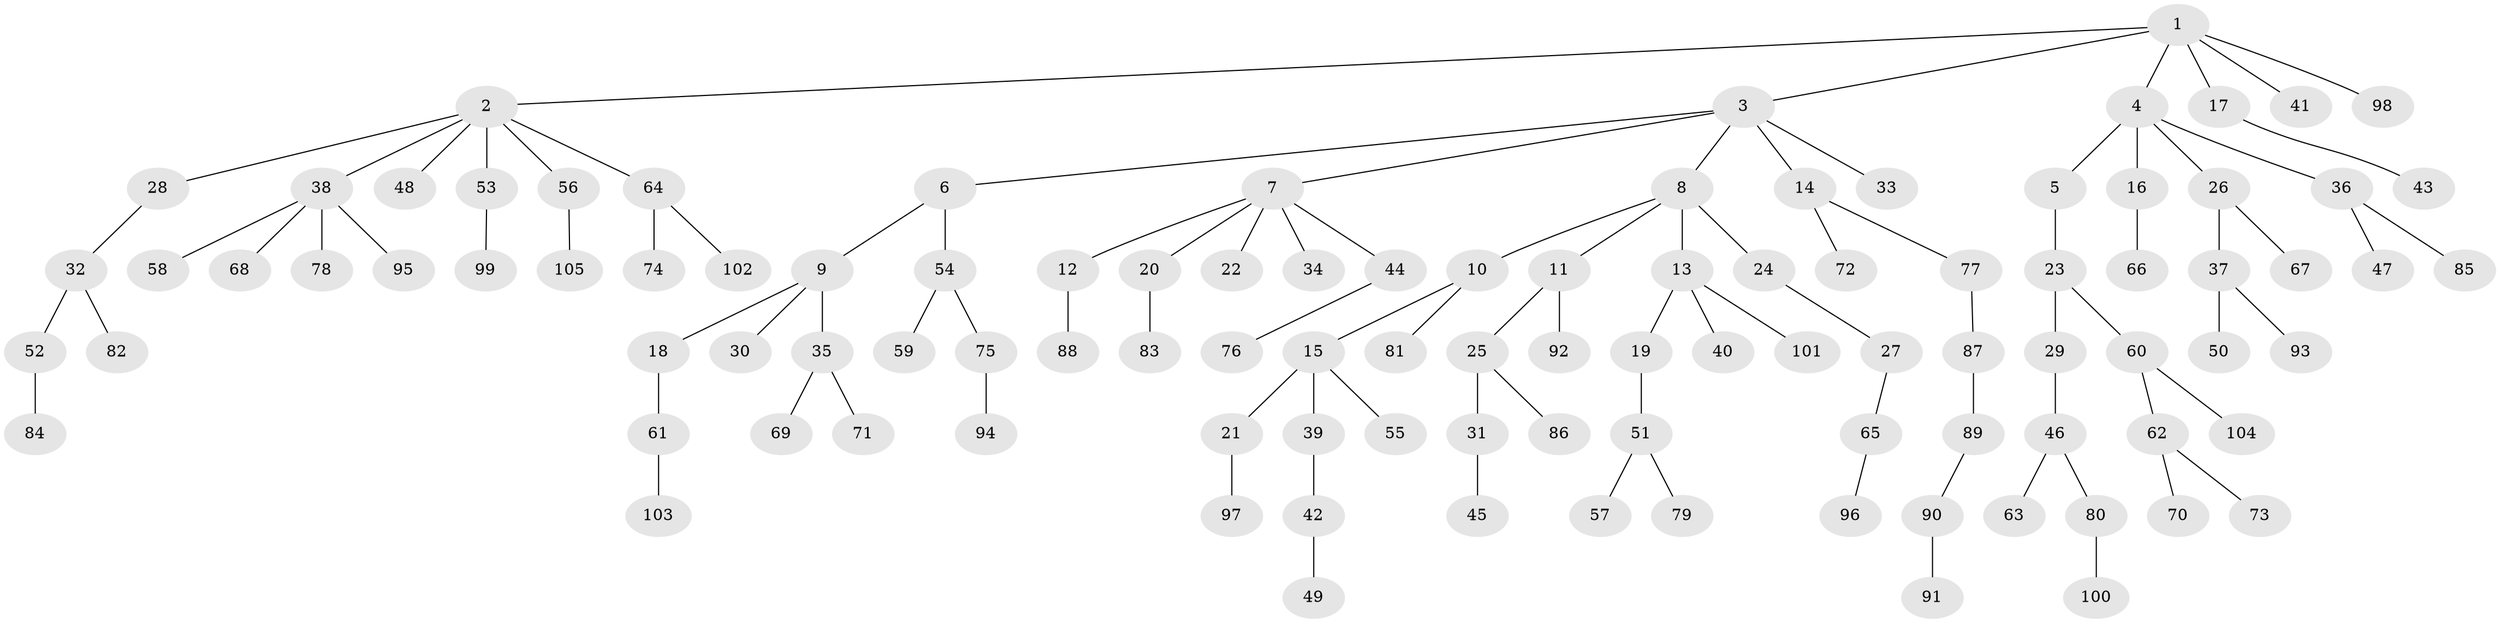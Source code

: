 // Generated by graph-tools (version 1.1) at 2025/50/03/09/25 03:50:23]
// undirected, 105 vertices, 104 edges
graph export_dot {
graph [start="1"]
  node [color=gray90,style=filled];
  1;
  2;
  3;
  4;
  5;
  6;
  7;
  8;
  9;
  10;
  11;
  12;
  13;
  14;
  15;
  16;
  17;
  18;
  19;
  20;
  21;
  22;
  23;
  24;
  25;
  26;
  27;
  28;
  29;
  30;
  31;
  32;
  33;
  34;
  35;
  36;
  37;
  38;
  39;
  40;
  41;
  42;
  43;
  44;
  45;
  46;
  47;
  48;
  49;
  50;
  51;
  52;
  53;
  54;
  55;
  56;
  57;
  58;
  59;
  60;
  61;
  62;
  63;
  64;
  65;
  66;
  67;
  68;
  69;
  70;
  71;
  72;
  73;
  74;
  75;
  76;
  77;
  78;
  79;
  80;
  81;
  82;
  83;
  84;
  85;
  86;
  87;
  88;
  89;
  90;
  91;
  92;
  93;
  94;
  95;
  96;
  97;
  98;
  99;
  100;
  101;
  102;
  103;
  104;
  105;
  1 -- 2;
  1 -- 3;
  1 -- 4;
  1 -- 17;
  1 -- 41;
  1 -- 98;
  2 -- 28;
  2 -- 38;
  2 -- 48;
  2 -- 53;
  2 -- 56;
  2 -- 64;
  3 -- 6;
  3 -- 7;
  3 -- 8;
  3 -- 14;
  3 -- 33;
  4 -- 5;
  4 -- 16;
  4 -- 26;
  4 -- 36;
  5 -- 23;
  6 -- 9;
  6 -- 54;
  7 -- 12;
  7 -- 20;
  7 -- 22;
  7 -- 34;
  7 -- 44;
  8 -- 10;
  8 -- 11;
  8 -- 13;
  8 -- 24;
  9 -- 18;
  9 -- 30;
  9 -- 35;
  10 -- 15;
  10 -- 81;
  11 -- 25;
  11 -- 92;
  12 -- 88;
  13 -- 19;
  13 -- 40;
  13 -- 101;
  14 -- 72;
  14 -- 77;
  15 -- 21;
  15 -- 39;
  15 -- 55;
  16 -- 66;
  17 -- 43;
  18 -- 61;
  19 -- 51;
  20 -- 83;
  21 -- 97;
  23 -- 29;
  23 -- 60;
  24 -- 27;
  25 -- 31;
  25 -- 86;
  26 -- 37;
  26 -- 67;
  27 -- 65;
  28 -- 32;
  29 -- 46;
  31 -- 45;
  32 -- 52;
  32 -- 82;
  35 -- 69;
  35 -- 71;
  36 -- 47;
  36 -- 85;
  37 -- 50;
  37 -- 93;
  38 -- 58;
  38 -- 68;
  38 -- 78;
  38 -- 95;
  39 -- 42;
  42 -- 49;
  44 -- 76;
  46 -- 63;
  46 -- 80;
  51 -- 57;
  51 -- 79;
  52 -- 84;
  53 -- 99;
  54 -- 59;
  54 -- 75;
  56 -- 105;
  60 -- 62;
  60 -- 104;
  61 -- 103;
  62 -- 70;
  62 -- 73;
  64 -- 74;
  64 -- 102;
  65 -- 96;
  75 -- 94;
  77 -- 87;
  80 -- 100;
  87 -- 89;
  89 -- 90;
  90 -- 91;
}
